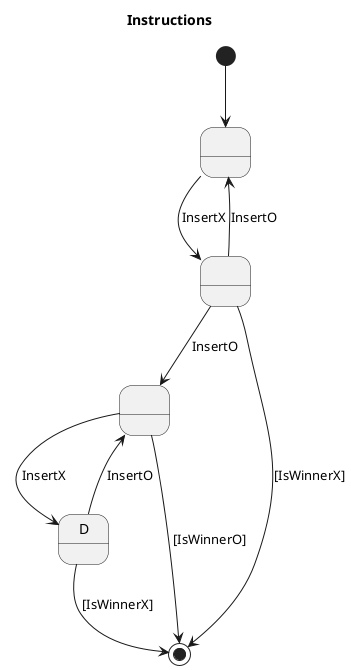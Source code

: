 @startuml Instructions
title Instructions

state A as " "
state B as " "
state C as " "

[*] --> A
A --> B : InsertX
B --> A : InsertO
B --> C : InsertO
C --> D : InsertX
D --> C : InsertO
B --> [*] : [IsWinnerX]
D --> [*] : [IsWinnerX]
C --> [*] : [IsWinnerO]
@enduml


@startuml InstructionsD
title Insert Token
start
    : Coordinate to Insert;
    repeat
        repeat
            :Enter Row;
            :Enter Colunm;
        repeat while(coordinate is not valid or Colunm is full)
        : Insert Token in Colunm;
        : Token = Token - 1;
        : Turn Change;
        : Show board;
    repeat while(Goal has not been reached)    
        :Displays message results;
stop
@enduml
